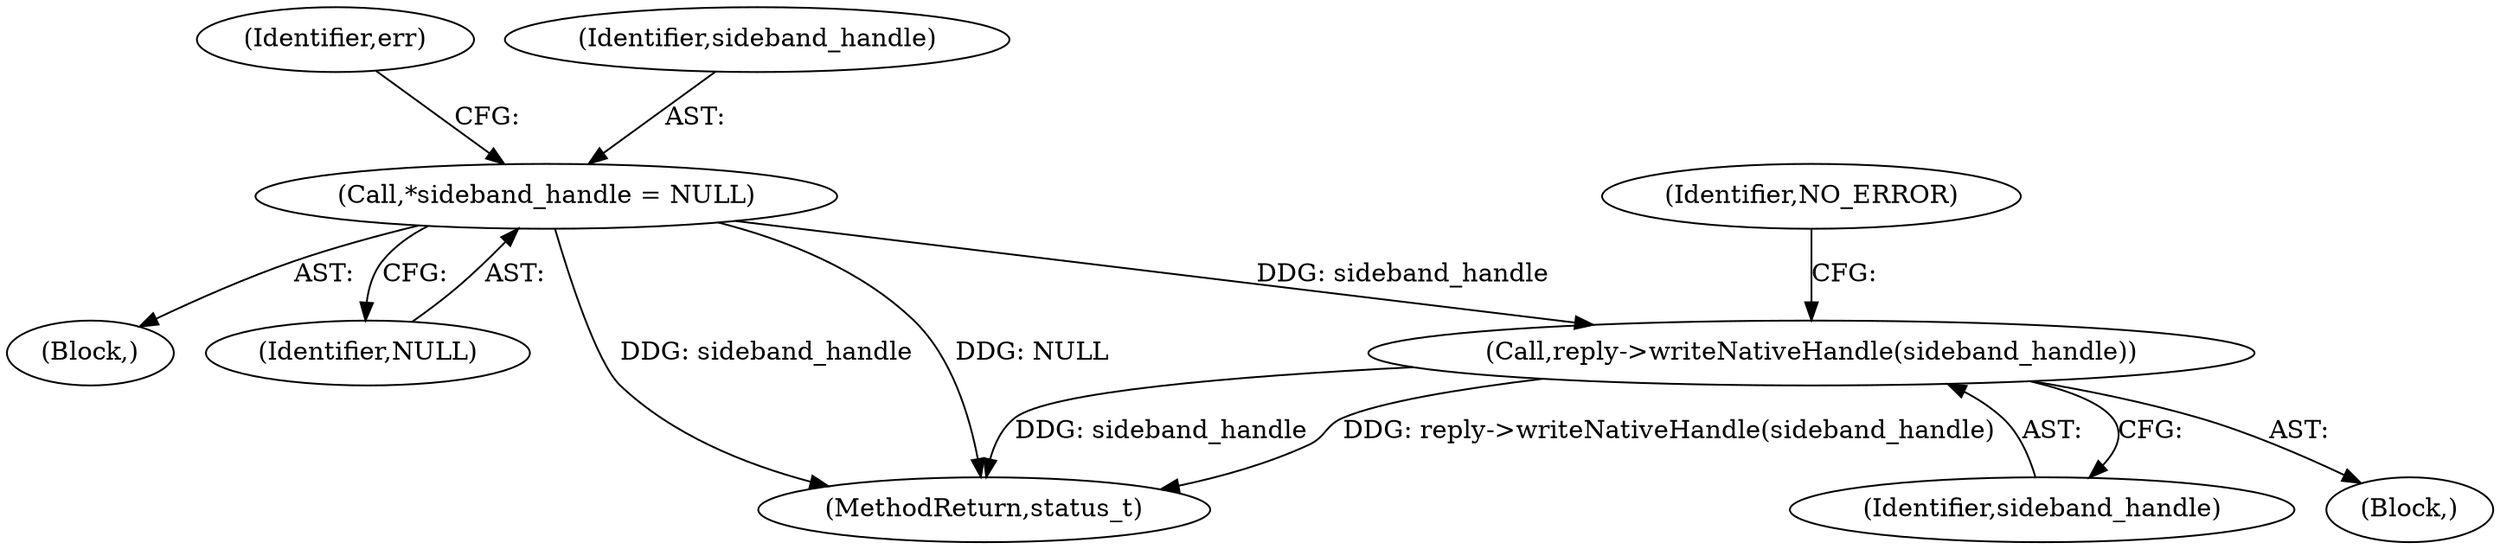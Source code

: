 digraph "0_Android_1171e7c047bf79e7c93342bb6a812c9edd86aa84@API" {
"1000819" [label="(Call,reply->writeNativeHandle(sideband_handle))"];
"1000799" [label="(Call,*sideband_handle = NULL)"];
"1000799" [label="(Call,*sideband_handle = NULL)"];
"1000804" [label="(Identifier,err)"];
"1000773" [label="(Block,)"];
"1000818" [label="(Block,)"];
"1000800" [label="(Identifier,sideband_handle)"];
"1000820" [label="(Identifier,sideband_handle)"];
"1000801" [label="(Identifier,NULL)"];
"1000819" [label="(Call,reply->writeNativeHandle(sideband_handle))"];
"1001075" [label="(MethodReturn,status_t)"];
"1000822" [label="(Identifier,NO_ERROR)"];
"1000819" -> "1000818"  [label="AST: "];
"1000819" -> "1000820"  [label="CFG: "];
"1000820" -> "1000819"  [label="AST: "];
"1000822" -> "1000819"  [label="CFG: "];
"1000819" -> "1001075"  [label="DDG: sideband_handle"];
"1000819" -> "1001075"  [label="DDG: reply->writeNativeHandle(sideband_handle)"];
"1000799" -> "1000819"  [label="DDG: sideband_handle"];
"1000799" -> "1000773"  [label="AST: "];
"1000799" -> "1000801"  [label="CFG: "];
"1000800" -> "1000799"  [label="AST: "];
"1000801" -> "1000799"  [label="AST: "];
"1000804" -> "1000799"  [label="CFG: "];
"1000799" -> "1001075"  [label="DDG: sideband_handle"];
"1000799" -> "1001075"  [label="DDG: NULL"];
}
